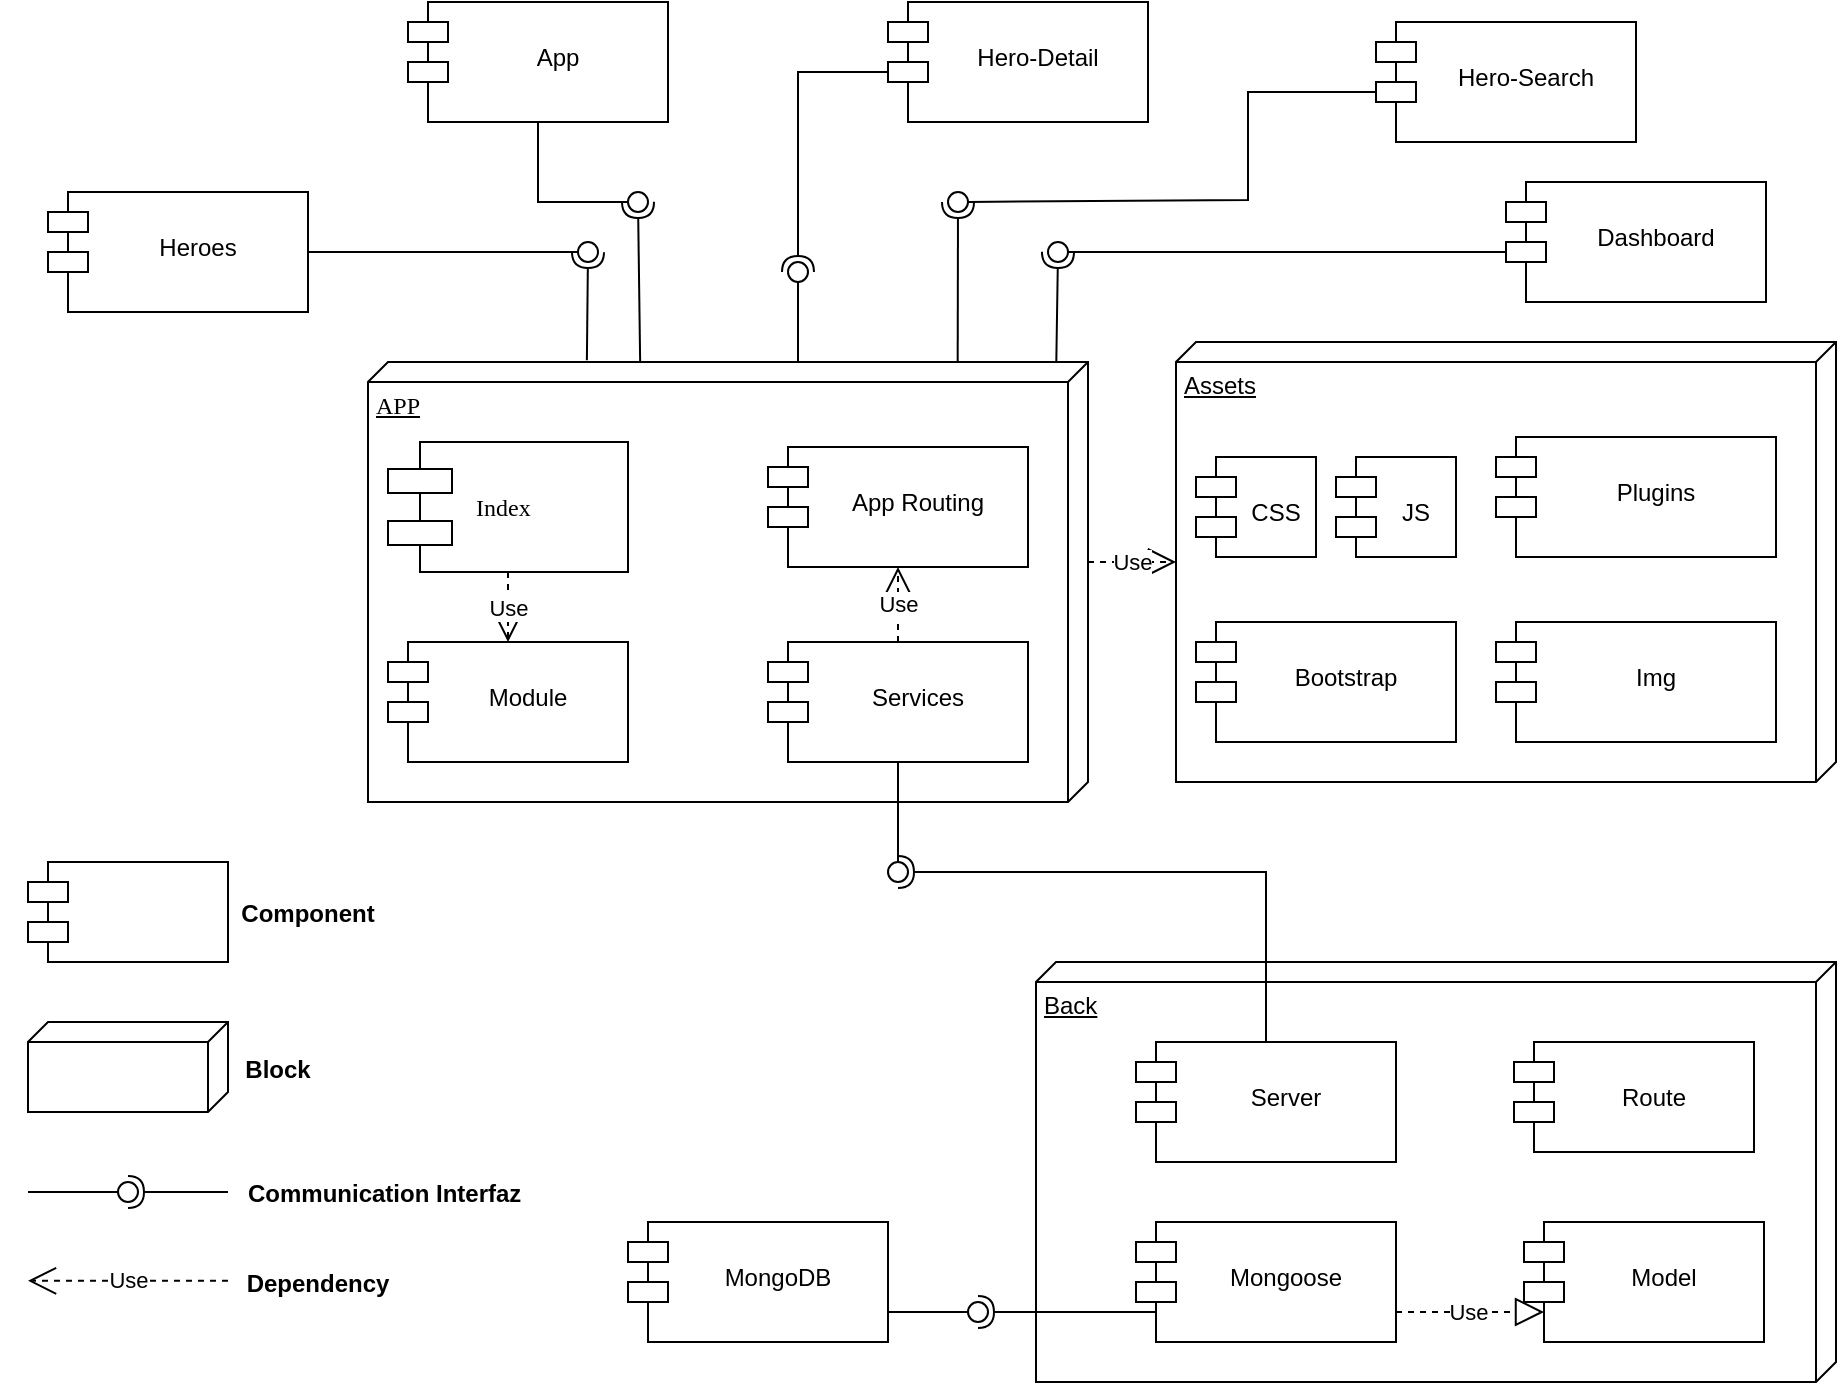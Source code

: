 <mxfile version="13.4.5" type="device"><diagram id="TEcm91Gf5QSutntFa8Ri" name="Page-1"><mxGraphModel dx="2957" dy="987" grid="1" gridSize="10" guides="1" tooltips="1" connect="1" arrows="1" fold="1" page="1" pageScale="1" pageWidth="850" pageHeight="1100" math="0" shadow="0"><root><mxCell id="0"/><mxCell id="1" parent="0"/><mxCell id="FjbPOlyDEWABAIz1i-8E-1" value="Back" style="verticalAlign=top;align=left;spacingTop=8;spacingLeft=2;spacingRight=12;shape=cube;size=10;direction=south;fontStyle=4;html=1;" parent="1" vertex="1"><mxGeometry x="344" y="970" width="400" height="210" as="geometry"/></mxCell><mxCell id="FjbPOlyDEWABAIz1i-8E-2" value="APP" style="verticalAlign=top;align=left;spacingTop=8;spacingLeft=2;spacingRight=12;shape=cube;size=10;direction=south;fontStyle=4;html=1;rounded=0;shadow=0;comic=0;labelBackgroundColor=none;strokeWidth=1;fontFamily=Verdana;fontSize=12" parent="1" vertex="1"><mxGeometry x="10" y="670" width="360" height="220" as="geometry"/></mxCell><mxCell id="FjbPOlyDEWABAIz1i-8E-3" value="&amp;nbsp; Index" style="shape=component;align=left;spacingLeft=36;rounded=0;shadow=0;comic=0;labelBackgroundColor=none;strokeWidth=1;fontFamily=Verdana;fontSize=12;html=1;" parent="1" vertex="1"><mxGeometry x="20" y="710" width="120" height="65" as="geometry"/></mxCell><mxCell id="FjbPOlyDEWABAIz1i-8E-4" value="&#10;Module" style="shape=module;align=left;spacingLeft=20;align=center;verticalAlign=top;" parent="1" vertex="1"><mxGeometry x="20" y="810" width="120" height="60" as="geometry"/></mxCell><mxCell id="FjbPOlyDEWABAIz1i-8E-5" value="&#10;App Routing" style="shape=module;align=left;spacingLeft=20;align=center;verticalAlign=top;" parent="1" vertex="1"><mxGeometry x="210" y="712.5" width="130" height="60" as="geometry"/></mxCell><mxCell id="FjbPOlyDEWABAIz1i-8E-6" value="Assets" style="verticalAlign=top;align=left;spacingTop=8;spacingLeft=2;spacingRight=12;shape=cube;size=10;direction=south;fontStyle=4;html=1;" parent="1" vertex="1"><mxGeometry x="414" y="660" width="330" height="220" as="geometry"/></mxCell><mxCell id="FjbPOlyDEWABAIz1i-8E-7" value="&#10;Bootstrap" style="shape=module;align=left;spacingLeft=20;align=center;verticalAlign=top;" parent="1" vertex="1"><mxGeometry x="424" y="800" width="130" height="60" as="geometry"/></mxCell><mxCell id="FjbPOlyDEWABAIz1i-8E-8" value="&#10;Img" style="shape=module;align=left;spacingLeft=20;align=center;verticalAlign=top;" parent="1" vertex="1"><mxGeometry x="574" y="800" width="140" height="60" as="geometry"/></mxCell><mxCell id="FjbPOlyDEWABAIz1i-8E-9" value="&#10;Plugins" style="shape=module;align=left;spacingLeft=20;align=center;verticalAlign=top;" parent="1" vertex="1"><mxGeometry x="574" y="707.5" width="140" height="60" as="geometry"/></mxCell><mxCell id="FjbPOlyDEWABAIz1i-8E-10" value="&#10;CSS" style="shape=module;align=left;spacingLeft=20;align=center;verticalAlign=top;" parent="1" vertex="1"><mxGeometry x="424" y="717.5" width="60" height="50" as="geometry"/></mxCell><mxCell id="FjbPOlyDEWABAIz1i-8E-11" value="&#10;JS" style="shape=module;align=left;spacingLeft=20;align=center;verticalAlign=top;" parent="1" vertex="1"><mxGeometry x="494" y="717.5" width="60" height="50" as="geometry"/></mxCell><mxCell id="FjbPOlyDEWABAIz1i-8E-12" value="&#10;Services" style="shape=module;align=left;spacingLeft=20;align=center;verticalAlign=top;" parent="1" vertex="1"><mxGeometry x="210" y="810" width="130" height="60" as="geometry"/></mxCell><mxCell id="FjbPOlyDEWABAIz1i-8E-13" value="&#10;Route" style="shape=module;align=left;spacingLeft=20;align=center;verticalAlign=top;" parent="1" vertex="1"><mxGeometry x="583" y="1010" width="120" height="55" as="geometry"/></mxCell><mxCell id="FjbPOlyDEWABAIz1i-8E-17" value="&#10;Heroes" style="shape=module;align=left;spacingLeft=20;align=center;verticalAlign=top;" parent="1" vertex="1"><mxGeometry x="-150" y="585" width="130" height="60" as="geometry"/></mxCell><mxCell id="FjbPOlyDEWABAIz1i-8E-18" value="&#10;MongoDB" style="shape=module;align=left;spacingLeft=20;align=center;verticalAlign=top;" parent="1" vertex="1"><mxGeometry x="140" y="1100" width="130" height="60" as="geometry"/></mxCell><mxCell id="FjbPOlyDEWABAIz1i-8E-19" value="&#10;Mongoose" style="shape=module;align=left;spacingLeft=20;align=center;verticalAlign=top;" parent="1" vertex="1"><mxGeometry x="394" y="1100" width="130" height="60" as="geometry"/></mxCell><mxCell id="FjbPOlyDEWABAIz1i-8E-20" value="Use" style="endArrow=open;endSize=12;dashed=1;html=1;exitX=0;exitY=0;exitDx=100;exitDy=0;exitPerimeter=0;entryX=0;entryY=0;entryDx=110;entryDy=330;entryPerimeter=0;" parent="1" source="FjbPOlyDEWABAIz1i-8E-2" target="FjbPOlyDEWABAIz1i-8E-6" edge="1"><mxGeometry width="160" relative="1" as="geometry"><mxPoint x="420" y="970" as="sourcePoint"/><mxPoint x="580" y="970" as="targetPoint"/></mxGeometry></mxCell><mxCell id="FjbPOlyDEWABAIz1i-8E-21" value="Use" style="endArrow=open;endSize=12;dashed=1;html=1;exitX=0.5;exitY=1;exitDx=0;exitDy=0;entryX=0.5;entryY=0;entryDx=0;entryDy=0;" parent="1" source="FjbPOlyDEWABAIz1i-8E-3" target="FjbPOlyDEWABAIz1i-8E-4" edge="1"><mxGeometry width="160" relative="1" as="geometry"><mxPoint x="110" y="780" as="sourcePoint"/><mxPoint x="270" y="780" as="targetPoint"/></mxGeometry></mxCell><mxCell id="FjbPOlyDEWABAIz1i-8E-22" value="Use" style="endArrow=open;endSize=12;dashed=1;html=1;entryX=0.5;entryY=1;entryDx=0;entryDy=0;" parent="1" source="FjbPOlyDEWABAIz1i-8E-12" target="FjbPOlyDEWABAIz1i-8E-5" edge="1"><mxGeometry width="160" relative="1" as="geometry"><mxPoint x="-170" y="810" as="sourcePoint"/><mxPoint x="-10" y="810" as="targetPoint"/></mxGeometry></mxCell><mxCell id="FjbPOlyDEWABAIz1i-8E-23" value="" style="rounded=0;orthogonalLoop=1;jettySize=auto;html=1;endArrow=none;endFill=0;exitX=1;exitY=0.5;exitDx=0;exitDy=0;" parent="1" source="FjbPOlyDEWABAIz1i-8E-17" target="FjbPOlyDEWABAIz1i-8E-25" edge="1"><mxGeometry relative="1" as="geometry"><mxPoint x="90" y="560" as="sourcePoint"/></mxGeometry></mxCell><mxCell id="FjbPOlyDEWABAIz1i-8E-24" value="" style="rounded=0;orthogonalLoop=1;jettySize=auto;html=1;endArrow=halfCircle;endFill=0;entryX=0.5;entryY=0.5;entryDx=0;entryDy=0;endSize=6;strokeWidth=1;exitX=-0.004;exitY=0.696;exitDx=0;exitDy=0;exitPerimeter=0;" parent="1" source="FjbPOlyDEWABAIz1i-8E-2" target="FjbPOlyDEWABAIz1i-8E-25" edge="1"><mxGeometry relative="1" as="geometry"><mxPoint x="130" y="560" as="sourcePoint"/></mxGeometry></mxCell><mxCell id="FjbPOlyDEWABAIz1i-8E-25" value="" style="ellipse;whiteSpace=wrap;html=1;fontFamily=Helvetica;fontSize=12;fontColor=#000000;align=center;strokeColor=#000000;fillColor=#ffffff;points=[];aspect=fixed;resizable=0;" parent="1" vertex="1"><mxGeometry x="115" y="610" width="10" height="10" as="geometry"/></mxCell><mxCell id="FjbPOlyDEWABAIz1i-8E-35" value="&#10;Server" style="shape=module;align=left;spacingLeft=20;align=center;verticalAlign=top;" parent="1" vertex="1"><mxGeometry x="394" y="1010" width="130" height="60" as="geometry"/></mxCell><mxCell id="FjbPOlyDEWABAIz1i-8E-36" value="&#10;Model" style="shape=module;align=left;spacingLeft=20;align=center;verticalAlign=top;" parent="1" vertex="1"><mxGeometry x="588" y="1100" width="120" height="60" as="geometry"/></mxCell><mxCell id="FjbPOlyDEWABAIz1i-8E-37" value="" style="endArrow=block;dashed=1;endFill=0;endSize=12;html=1;entryX=0;entryY=0.75;entryDx=10;entryDy=0;entryPerimeter=0;exitX=1;exitY=0.75;exitDx=0;exitDy=0;" parent="1" source="FjbPOlyDEWABAIz1i-8E-19" target="FjbPOlyDEWABAIz1i-8E-36" edge="1"><mxGeometry width="160" relative="1" as="geometry"><mxPoint x="530" y="1250" as="sourcePoint"/><mxPoint x="704" y="1200" as="targetPoint"/></mxGeometry></mxCell><mxCell id="FjbPOlyDEWABAIz1i-8E-38" value="Use" style="edgeLabel;html=1;align=center;verticalAlign=middle;resizable=0;points=[];" parent="FjbPOlyDEWABAIz1i-8E-37" vertex="1" connectable="0"><mxGeometry x="0.265" y="-1" relative="1" as="geometry"><mxPoint x="-11.06" y="-1" as="offset"/></mxGeometry></mxCell><mxCell id="FjbPOlyDEWABAIz1i-8E-39" value="" style="rounded=0;orthogonalLoop=1;jettySize=auto;html=1;endArrow=none;endFill=0;exitX=0.5;exitY=1;exitDx=0;exitDy=0;" parent="1" source="FjbPOlyDEWABAIz1i-8E-12" target="FjbPOlyDEWABAIz1i-8E-41" edge="1"><mxGeometry relative="1" as="geometry"><mxPoint x="65" y="955" as="sourcePoint"/></mxGeometry></mxCell><mxCell id="FjbPOlyDEWABAIz1i-8E-40" value="" style="rounded=0;orthogonalLoop=1;jettySize=auto;html=1;endArrow=halfCircle;endFill=0;entryX=0.5;entryY=0.5;entryDx=0;entryDy=0;endSize=6;strokeWidth=1;exitX=0.5;exitY=0;exitDx=0;exitDy=0;" parent="1" source="FjbPOlyDEWABAIz1i-8E-35" target="FjbPOlyDEWABAIz1i-8E-41" edge="1"><mxGeometry relative="1" as="geometry"><mxPoint x="105" y="955" as="sourcePoint"/><Array as="points"><mxPoint x="459" y="925"/></Array></mxGeometry></mxCell><mxCell id="FjbPOlyDEWABAIz1i-8E-41" value="" style="ellipse;whiteSpace=wrap;html=1;fontFamily=Helvetica;fontSize=12;fontColor=#000000;align=center;strokeColor=#000000;fillColor=#ffffff;points=[];aspect=fixed;resizable=0;" parent="1" vertex="1"><mxGeometry x="270" y="920" width="10" height="10" as="geometry"/></mxCell><mxCell id="FjbPOlyDEWABAIz1i-8E-42" value="" style="rounded=0;orthogonalLoop=1;jettySize=auto;html=1;endArrow=none;endFill=0;exitX=1;exitY=0.75;exitDx=0;exitDy=0;" parent="1" source="FjbPOlyDEWABAIz1i-8E-18" target="FjbPOlyDEWABAIz1i-8E-44" edge="1"><mxGeometry relative="1" as="geometry"><mxPoint x="270" y="1215" as="sourcePoint"/></mxGeometry></mxCell><mxCell id="FjbPOlyDEWABAIz1i-8E-43" value="" style="rounded=0;orthogonalLoop=1;jettySize=auto;html=1;endArrow=halfCircle;endFill=0;entryX=0.5;entryY=0.5;entryDx=0;entryDy=0;endSize=6;strokeWidth=1;exitX=0;exitY=0.75;exitDx=10;exitDy=0;exitPerimeter=0;" parent="1" source="FjbPOlyDEWABAIz1i-8E-19" target="FjbPOlyDEWABAIz1i-8E-44" edge="1"><mxGeometry relative="1" as="geometry"><mxPoint x="310" y="1215" as="sourcePoint"/></mxGeometry></mxCell><mxCell id="FjbPOlyDEWABAIz1i-8E-44" value="" style="ellipse;whiteSpace=wrap;html=1;fontFamily=Helvetica;fontSize=12;fontColor=#000000;align=center;strokeColor=#000000;fillColor=#ffffff;points=[];aspect=fixed;resizable=0;" parent="1" vertex="1"><mxGeometry x="310" y="1140" width="10" height="10" as="geometry"/></mxCell><mxCell id="FjbPOlyDEWABAIz1i-8E-45" value="" style="shape=module;align=left;spacingLeft=20;align=center;verticalAlign=top;" parent="1" vertex="1"><mxGeometry x="-160" y="920" width="100" height="50" as="geometry"/></mxCell><mxCell id="FjbPOlyDEWABAIz1i-8E-46" value="" style="verticalAlign=top;align=left;spacingTop=8;spacingLeft=2;spacingRight=12;shape=cube;size=10;direction=south;fontStyle=4;html=1;" parent="1" vertex="1"><mxGeometry x="-160" y="1000" width="100" height="45" as="geometry"/></mxCell><mxCell id="FjbPOlyDEWABAIz1i-8E-47" value="" style="rounded=0;orthogonalLoop=1;jettySize=auto;html=1;endArrow=none;endFill=0;" parent="1" target="FjbPOlyDEWABAIz1i-8E-49" edge="1"><mxGeometry relative="1" as="geometry"><mxPoint x="-160" y="1085" as="sourcePoint"/></mxGeometry></mxCell><mxCell id="FjbPOlyDEWABAIz1i-8E-48" value="" style="rounded=0;orthogonalLoop=1;jettySize=auto;html=1;endArrow=halfCircle;endFill=0;entryX=0.5;entryY=0.5;entryDx=0;entryDy=0;endSize=6;strokeWidth=1;" parent="1" target="FjbPOlyDEWABAIz1i-8E-49" edge="1"><mxGeometry relative="1" as="geometry"><mxPoint x="-60" y="1085" as="sourcePoint"/></mxGeometry></mxCell><mxCell id="FjbPOlyDEWABAIz1i-8E-49" value="" style="ellipse;whiteSpace=wrap;html=1;fontFamily=Helvetica;fontSize=12;fontColor=#000000;align=center;strokeColor=#000000;fillColor=#ffffff;points=[];aspect=fixed;resizable=0;" parent="1" vertex="1"><mxGeometry x="-115" y="1080" width="10" height="10" as="geometry"/></mxCell><mxCell id="FjbPOlyDEWABAIz1i-8E-50" value="Use" style="endArrow=open;endSize=12;dashed=1;html=1;" parent="1" edge="1"><mxGeometry width="160" relative="1" as="geometry"><mxPoint x="-60" y="1129.41" as="sourcePoint"/><mxPoint x="-160" y="1129.41" as="targetPoint"/></mxGeometry></mxCell><mxCell id="FjbPOlyDEWABAIz1i-8E-51" value="Component" style="text;align=center;fontStyle=1;verticalAlign=middle;spacingLeft=3;spacingRight=3;strokeColor=none;rotatable=0;points=[[0,0.5],[1,0.5]];portConstraint=eastwest;" parent="1" vertex="1"><mxGeometry x="-60" y="932" width="80" height="26" as="geometry"/></mxCell><mxCell id="FjbPOlyDEWABAIz1i-8E-52" value="Block" style="text;align=center;fontStyle=1;verticalAlign=middle;spacingLeft=3;spacingRight=3;strokeColor=none;rotatable=0;points=[[0,0.5],[1,0.5]];portConstraint=eastwest;" parent="1" vertex="1"><mxGeometry x="-60" y="1010" width="50" height="26" as="geometry"/></mxCell><mxCell id="FjbPOlyDEWABAIz1i-8E-53" value="Communication Interfaz " style="text;align=center;fontStyle=1;verticalAlign=middle;spacingLeft=3;spacingRight=3;strokeColor=none;rotatable=0;points=[[0,0.5],[1,0.5]];portConstraint=eastwest;" parent="1" vertex="1"><mxGeometry x="-60" y="1072" width="160" height="26" as="geometry"/></mxCell><mxCell id="FjbPOlyDEWABAIz1i-8E-54" value="Dependency" style="text;align=center;fontStyle=1;verticalAlign=middle;spacingLeft=3;spacingRight=3;strokeColor=none;rotatable=0;points=[[0,0.5],[1,0.5]];portConstraint=eastwest;" parent="1" vertex="1"><mxGeometry x="-60" y="1117" width="90" height="26" as="geometry"/></mxCell><mxCell id="oNBKADuwKdKeK1Y9Jq_8-1" value="&#10;App" style="shape=module;align=left;spacingLeft=20;align=center;verticalAlign=top;" vertex="1" parent="1"><mxGeometry x="30" y="490" width="130" height="60" as="geometry"/></mxCell><mxCell id="oNBKADuwKdKeK1Y9Jq_8-2" value="&#10;Hero-Detail" style="shape=module;align=left;spacingLeft=20;align=center;verticalAlign=top;" vertex="1" parent="1"><mxGeometry x="270" y="490" width="130" height="60" as="geometry"/></mxCell><mxCell id="oNBKADuwKdKeK1Y9Jq_8-3" value="&#10;Dashboard" style="shape=module;align=left;spacingLeft=20;align=center;verticalAlign=top;" vertex="1" parent="1"><mxGeometry x="579" y="580" width="130" height="60" as="geometry"/></mxCell><mxCell id="oNBKADuwKdKeK1Y9Jq_8-4" value="&#10;Hero-Search" style="shape=module;align=left;spacingLeft=20;align=center;verticalAlign=top;" vertex="1" parent="1"><mxGeometry x="514" y="500" width="130" height="60" as="geometry"/></mxCell><mxCell id="oNBKADuwKdKeK1Y9Jq_8-5" value="" style="rounded=0;orthogonalLoop=1;jettySize=auto;html=1;endArrow=none;endFill=0;exitX=0.5;exitY=1;exitDx=0;exitDy=0;" edge="1" target="oNBKADuwKdKeK1Y9Jq_8-7" parent="1" source="oNBKADuwKdKeK1Y9Jq_8-1"><mxGeometry relative="1" as="geometry"><mxPoint x="145" y="551" as="sourcePoint"/><Array as="points"><mxPoint x="95" y="590"/></Array></mxGeometry></mxCell><mxCell id="oNBKADuwKdKeK1Y9Jq_8-6" value="" style="rounded=0;orthogonalLoop=1;jettySize=auto;html=1;endArrow=halfCircle;endFill=0;entryX=0.5;entryY=0.5;entryDx=0;entryDy=0;endSize=6;strokeWidth=1;exitX=0.001;exitY=0.622;exitDx=0;exitDy=0;exitPerimeter=0;" edge="1" target="oNBKADuwKdKeK1Y9Jq_8-7" parent="1" source="FjbPOlyDEWABAIz1i-8E-2"><mxGeometry relative="1" as="geometry"><mxPoint x="320" y="605" as="sourcePoint"/></mxGeometry></mxCell><mxCell id="oNBKADuwKdKeK1Y9Jq_8-7" value="" style="ellipse;whiteSpace=wrap;html=1;fontFamily=Helvetica;fontSize=12;fontColor=#000000;align=center;strokeColor=#000000;fillColor=#ffffff;points=[];aspect=fixed;resizable=0;" vertex="1" parent="1"><mxGeometry x="140" y="585" width="10" height="10" as="geometry"/></mxCell><mxCell id="oNBKADuwKdKeK1Y9Jq_8-8" value="" style="rounded=0;orthogonalLoop=1;jettySize=auto;html=1;endArrow=none;endFill=0;exitX=0;exitY=0;exitDx=0;exitDy=35;exitPerimeter=0;" edge="1" target="oNBKADuwKdKeK1Y9Jq_8-10" parent="1" source="oNBKADuwKdKeK1Y9Jq_8-3"><mxGeometry relative="1" as="geometry"><mxPoint x="250" y="605" as="sourcePoint"/></mxGeometry></mxCell><mxCell id="oNBKADuwKdKeK1Y9Jq_8-9" value="" style="rounded=0;orthogonalLoop=1;jettySize=auto;html=1;endArrow=halfCircle;endFill=0;entryX=0.5;entryY=0.5;entryDx=0;entryDy=0;endSize=6;strokeWidth=1;exitX=-0.001;exitY=0.044;exitDx=0;exitDy=0;exitPerimeter=0;" edge="1" target="oNBKADuwKdKeK1Y9Jq_8-10" parent="1" source="FjbPOlyDEWABAIz1i-8E-2"><mxGeometry relative="1" as="geometry"><mxPoint x="290" y="605" as="sourcePoint"/></mxGeometry></mxCell><mxCell id="oNBKADuwKdKeK1Y9Jq_8-10" value="" style="ellipse;whiteSpace=wrap;html=1;fontFamily=Helvetica;fontSize=12;fontColor=#000000;align=center;strokeColor=#000000;fillColor=#ffffff;points=[];aspect=fixed;resizable=0;" vertex="1" parent="1"><mxGeometry x="350" y="610" width="10" height="10" as="geometry"/></mxCell><mxCell id="oNBKADuwKdKeK1Y9Jq_8-11" value="" style="rounded=0;orthogonalLoop=1;jettySize=auto;html=1;endArrow=none;endFill=0;exitX=0;exitY=0;exitDx=0;exitDy=35;exitPerimeter=0;" edge="1" target="oNBKADuwKdKeK1Y9Jq_8-13" parent="1" source="oNBKADuwKdKeK1Y9Jq_8-4"><mxGeometry relative="1" as="geometry"><mxPoint x="250" y="605" as="sourcePoint"/><Array as="points"><mxPoint x="450" y="535"/><mxPoint x="450" y="589"/></Array></mxGeometry></mxCell><mxCell id="oNBKADuwKdKeK1Y9Jq_8-12" value="" style="rounded=0;orthogonalLoop=1;jettySize=auto;html=1;endArrow=halfCircle;endFill=0;entryX=0.5;entryY=0.5;entryDx=0;entryDy=0;endSize=6;strokeWidth=1;exitX=0.001;exitY=0.181;exitDx=0;exitDy=0;exitPerimeter=0;" edge="1" target="oNBKADuwKdKeK1Y9Jq_8-13" parent="1" source="FjbPOlyDEWABAIz1i-8E-2"><mxGeometry relative="1" as="geometry"><mxPoint x="290" y="605" as="sourcePoint"/></mxGeometry></mxCell><mxCell id="oNBKADuwKdKeK1Y9Jq_8-13" value="" style="ellipse;whiteSpace=wrap;html=1;fontFamily=Helvetica;fontSize=12;fontColor=#000000;align=center;strokeColor=#000000;fillColor=#ffffff;points=[];aspect=fixed;resizable=0;" vertex="1" parent="1"><mxGeometry x="300" y="585" width="10" height="10" as="geometry"/></mxCell><mxCell id="oNBKADuwKdKeK1Y9Jq_8-14" value="" style="rounded=0;orthogonalLoop=1;jettySize=auto;html=1;endArrow=none;endFill=0;" edge="1" target="oNBKADuwKdKeK1Y9Jq_8-16" parent="1"><mxGeometry relative="1" as="geometry"><mxPoint x="225" y="670" as="sourcePoint"/></mxGeometry></mxCell><mxCell id="oNBKADuwKdKeK1Y9Jq_8-15" value="" style="rounded=0;orthogonalLoop=1;jettySize=auto;html=1;endArrow=halfCircle;endFill=0;entryX=0.5;entryY=0.5;entryDx=0;entryDy=0;endSize=6;strokeWidth=1;exitX=0;exitY=0;exitDx=0;exitDy=35;exitPerimeter=0;" edge="1" target="oNBKADuwKdKeK1Y9Jq_8-16" parent="1" source="oNBKADuwKdKeK1Y9Jq_8-2"><mxGeometry relative="1" as="geometry"><mxPoint x="270" y="635" as="sourcePoint"/><Array as="points"><mxPoint x="225" y="525"/></Array></mxGeometry></mxCell><mxCell id="oNBKADuwKdKeK1Y9Jq_8-16" value="" style="ellipse;whiteSpace=wrap;html=1;fontFamily=Helvetica;fontSize=12;fontColor=#000000;align=center;strokeColor=#000000;fillColor=#ffffff;points=[];aspect=fixed;resizable=0;" vertex="1" parent="1"><mxGeometry x="220" y="620" width="10" height="10" as="geometry"/></mxCell></root></mxGraphModel></diagram></mxfile>